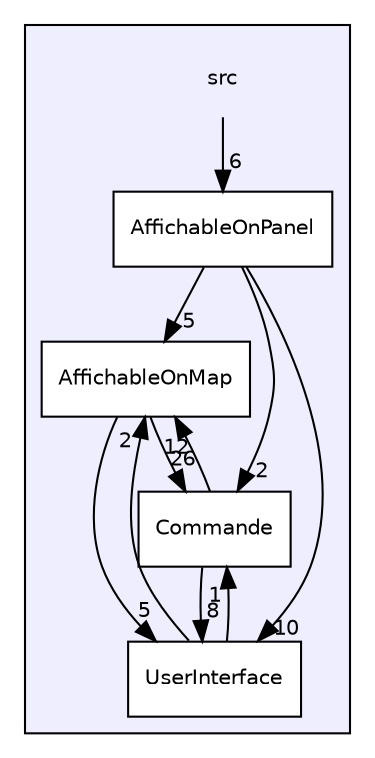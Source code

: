 digraph "/home/aymeric/Documents/Travail/Polytech/S8/INFO/Projet/testes/testUI/src" {
  compound=true
  node [ fontsize="10", fontname="Helvetica"];
  edge [ labelfontsize="10", labelfontname="Helvetica"];
  subgraph clusterdir_68267d1309a1af8e8297ef4c3efbcdba {
    graph [ bgcolor="#eeeeff", pencolor="black", label="" URL="dir_68267d1309a1af8e8297ef4c3efbcdba.html"];
    dir_68267d1309a1af8e8297ef4c3efbcdba [shape=plaintext label="src"];
  dir_16e9d917de5e88badbfc0ef7cd98b1a0 [shape=box label="AffichableOnMap" fillcolor="white" style="filled" URL="dir_16e9d917de5e88badbfc0ef7cd98b1a0.html"];
  dir_07b2ca6463a53585bede6e4fae9b8923 [shape=box label="AffichableOnPanel" fillcolor="white" style="filled" URL="dir_07b2ca6463a53585bede6e4fae9b8923.html"];
  dir_4daa9e933e0e2dd844dc526d7d8fe4e8 [shape=box label="Commande" fillcolor="white" style="filled" URL="dir_4daa9e933e0e2dd844dc526d7d8fe4e8.html"];
  dir_81e13ff2cf2ef9aa9f9e473f8360d78f [shape=box label="UserInterface" fillcolor="white" style="filled" URL="dir_81e13ff2cf2ef9aa9f9e473f8360d78f.html"];
  }
  dir_68267d1309a1af8e8297ef4c3efbcdba->dir_07b2ca6463a53585bede6e4fae9b8923 [headlabel="6", labeldistance=1.5 headhref="dir_000000_000002.html"];
  dir_16e9d917de5e88badbfc0ef7cd98b1a0->dir_4daa9e933e0e2dd844dc526d7d8fe4e8 [headlabel="26", labeldistance=1.5 headhref="dir_000001_000003.html"];
  dir_16e9d917de5e88badbfc0ef7cd98b1a0->dir_81e13ff2cf2ef9aa9f9e473f8360d78f [headlabel="5", labeldistance=1.5 headhref="dir_000001_000004.html"];
  dir_4daa9e933e0e2dd844dc526d7d8fe4e8->dir_16e9d917de5e88badbfc0ef7cd98b1a0 [headlabel="12", labeldistance=1.5 headhref="dir_000003_000001.html"];
  dir_4daa9e933e0e2dd844dc526d7d8fe4e8->dir_81e13ff2cf2ef9aa9f9e473f8360d78f [headlabel="8", labeldistance=1.5 headhref="dir_000003_000004.html"];
  dir_07b2ca6463a53585bede6e4fae9b8923->dir_16e9d917de5e88badbfc0ef7cd98b1a0 [headlabel="5", labeldistance=1.5 headhref="dir_000002_000001.html"];
  dir_07b2ca6463a53585bede6e4fae9b8923->dir_4daa9e933e0e2dd844dc526d7d8fe4e8 [headlabel="2", labeldistance=1.5 headhref="dir_000002_000003.html"];
  dir_07b2ca6463a53585bede6e4fae9b8923->dir_81e13ff2cf2ef9aa9f9e473f8360d78f [headlabel="10", labeldistance=1.5 headhref="dir_000002_000004.html"];
  dir_81e13ff2cf2ef9aa9f9e473f8360d78f->dir_16e9d917de5e88badbfc0ef7cd98b1a0 [headlabel="2", labeldistance=1.5 headhref="dir_000004_000001.html"];
  dir_81e13ff2cf2ef9aa9f9e473f8360d78f->dir_4daa9e933e0e2dd844dc526d7d8fe4e8 [headlabel="1", labeldistance=1.5 headhref="dir_000004_000003.html"];
}
